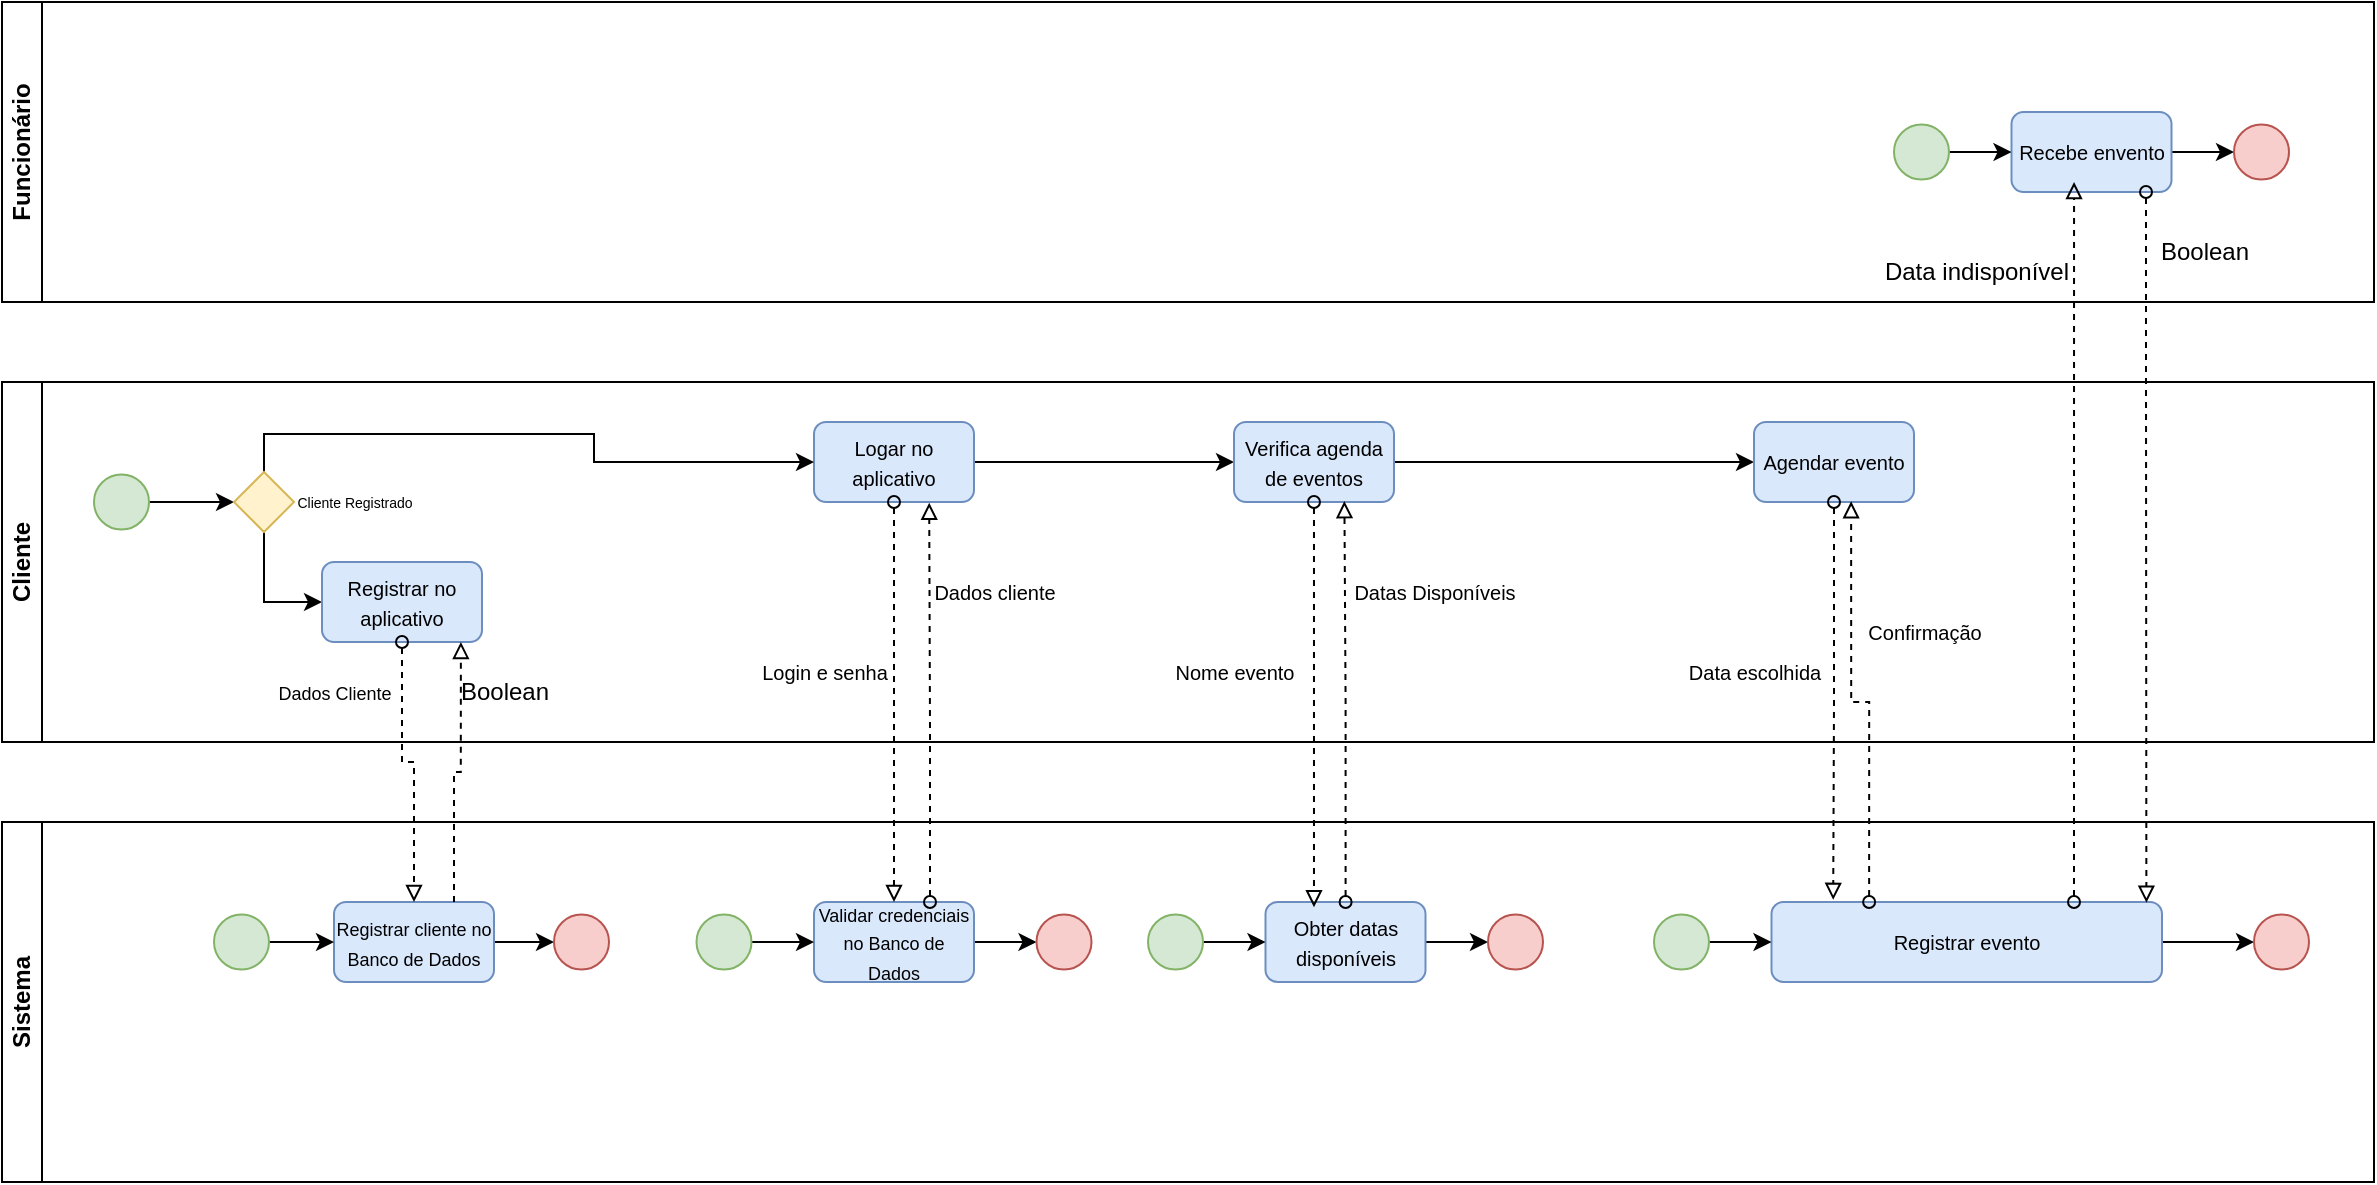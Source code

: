 <mxfile version="24.0.6" type="device">
  <diagram name="Página-1" id="trbuVslvOLxorggExVav">
    <mxGraphModel dx="2049" dy="1117" grid="1" gridSize="10" guides="1" tooltips="1" connect="1" arrows="1" fold="1" page="1" pageScale="1" pageWidth="827" pageHeight="1169" math="0" shadow="0">
      <root>
        <mxCell id="0" />
        <mxCell id="1" parent="0" />
        <mxCell id="CR3bCK5xrk-jNO6QwSpg-9" value="Funcionário" style="swimlane;startSize=20;horizontal=0;html=1;whiteSpace=wrap;" vertex="1" parent="1">
          <mxGeometry x="254" y="70" width="1186" height="150" as="geometry" />
        </mxCell>
        <mxCell id="CR3bCK5xrk-jNO6QwSpg-66" value="" style="edgeStyle=orthogonalEdgeStyle;rounded=0;orthogonalLoop=1;jettySize=auto;html=1;" edge="1" parent="CR3bCK5xrk-jNO6QwSpg-9" source="CR3bCK5xrk-jNO6QwSpg-67" target="CR3bCK5xrk-jNO6QwSpg-70">
          <mxGeometry relative="1" as="geometry" />
        </mxCell>
        <mxCell id="CR3bCK5xrk-jNO6QwSpg-67" value="&lt;span style=&quot;font-size: 10px;&quot;&gt;Recebe envento&lt;/span&gt;" style="rounded=1;whiteSpace=wrap;html=1;fillColor=#dae8fc;strokeColor=#6c8ebf;" vertex="1" parent="CR3bCK5xrk-jNO6QwSpg-9">
          <mxGeometry x="1004.75" y="55" width="80" height="40" as="geometry" />
        </mxCell>
        <mxCell id="CR3bCK5xrk-jNO6QwSpg-68" value="" style="edgeStyle=orthogonalEdgeStyle;rounded=0;orthogonalLoop=1;jettySize=auto;html=1;" edge="1" parent="CR3bCK5xrk-jNO6QwSpg-9" source="CR3bCK5xrk-jNO6QwSpg-69" target="CR3bCK5xrk-jNO6QwSpg-67">
          <mxGeometry relative="1" as="geometry" />
        </mxCell>
        <mxCell id="CR3bCK5xrk-jNO6QwSpg-69" value="" style="ellipse;whiteSpace=wrap;html=1;aspect=fixed;fillColor=#d5e8d4;strokeColor=#82b366;fontStyle=1" vertex="1" parent="CR3bCK5xrk-jNO6QwSpg-9">
          <mxGeometry x="946" y="61.25" width="27.5" height="27.5" as="geometry" />
        </mxCell>
        <mxCell id="CR3bCK5xrk-jNO6QwSpg-70" value="" style="ellipse;whiteSpace=wrap;html=1;aspect=fixed;fillColor=#f8cecc;strokeColor=#b85450;" vertex="1" parent="CR3bCK5xrk-jNO6QwSpg-9">
          <mxGeometry x="1116" y="61.25" width="27.5" height="27.5" as="geometry" />
        </mxCell>
        <mxCell id="CR3bCK5xrk-jNO6QwSpg-80" value="Boolean" style="text;html=1;align=center;verticalAlign=middle;resizable=0;points=[];autosize=1;strokeColor=none;fillColor=none;" vertex="1" parent="CR3bCK5xrk-jNO6QwSpg-9">
          <mxGeometry x="1066" y="110" width="70" height="30" as="geometry" />
        </mxCell>
        <mxCell id="CR3bCK5xrk-jNO6QwSpg-81" value="Data indisponível" style="text;html=1;align=center;verticalAlign=middle;resizable=0;points=[];autosize=1;strokeColor=none;fillColor=none;" vertex="1" parent="CR3bCK5xrk-jNO6QwSpg-9">
          <mxGeometry x="927" y="120" width="120" height="30" as="geometry" />
        </mxCell>
        <mxCell id="CR3bCK5xrk-jNO6QwSpg-10" value="Cliente" style="swimlane;startSize=20;horizontal=0;html=1;whiteSpace=wrap;" vertex="1" parent="1">
          <mxGeometry x="254" y="260" width="1186" height="180" as="geometry">
            <mxRectangle x="254" y="300" width="40" height="70" as="alternateBounds" />
          </mxGeometry>
        </mxCell>
        <mxCell id="CR3bCK5xrk-jNO6QwSpg-19" value="" style="edgeStyle=orthogonalEdgeStyle;rounded=0;orthogonalLoop=1;jettySize=auto;html=1;" edge="1" parent="CR3bCK5xrk-jNO6QwSpg-10" source="CR3bCK5xrk-jNO6QwSpg-12" target="CR3bCK5xrk-jNO6QwSpg-17">
          <mxGeometry relative="1" as="geometry" />
        </mxCell>
        <mxCell id="CR3bCK5xrk-jNO6QwSpg-12" value="" style="ellipse;whiteSpace=wrap;html=1;aspect=fixed;fillColor=#d5e8d4;strokeColor=#82b366;" vertex="1" parent="CR3bCK5xrk-jNO6QwSpg-10">
          <mxGeometry x="46" y="46.25" width="27.5" height="27.5" as="geometry" />
        </mxCell>
        <mxCell id="CR3bCK5xrk-jNO6QwSpg-45" style="edgeStyle=orthogonalEdgeStyle;rounded=0;orthogonalLoop=1;jettySize=auto;html=1;" edge="1" parent="CR3bCK5xrk-jNO6QwSpg-10" source="CR3bCK5xrk-jNO6QwSpg-15" target="CR3bCK5xrk-jNO6QwSpg-44">
          <mxGeometry relative="1" as="geometry" />
        </mxCell>
        <mxCell id="CR3bCK5xrk-jNO6QwSpg-15" value="&lt;font style=&quot;font-size: 10px;&quot;&gt;Logar no aplicativo&lt;/font&gt;" style="rounded=1;whiteSpace=wrap;html=1;fillColor=#dae8fc;strokeColor=#6c8ebf;" vertex="1" parent="CR3bCK5xrk-jNO6QwSpg-10">
          <mxGeometry x="406" y="20" width="80" height="40" as="geometry" />
        </mxCell>
        <mxCell id="CR3bCK5xrk-jNO6QwSpg-20" style="edgeStyle=orthogonalEdgeStyle;rounded=0;orthogonalLoop=1;jettySize=auto;html=1;entryX=0;entryY=0.5;entryDx=0;entryDy=0;" edge="1" parent="CR3bCK5xrk-jNO6QwSpg-10" source="CR3bCK5xrk-jNO6QwSpg-17" target="CR3bCK5xrk-jNO6QwSpg-15">
          <mxGeometry relative="1" as="geometry">
            <Array as="points">
              <mxPoint x="131" y="26" />
              <mxPoint x="296" y="26" />
            </Array>
          </mxGeometry>
        </mxCell>
        <mxCell id="CR3bCK5xrk-jNO6QwSpg-30" style="edgeStyle=orthogonalEdgeStyle;rounded=0;orthogonalLoop=1;jettySize=auto;html=1;entryX=0;entryY=0.5;entryDx=0;entryDy=0;" edge="1" parent="CR3bCK5xrk-jNO6QwSpg-10" source="CR3bCK5xrk-jNO6QwSpg-17" target="CR3bCK5xrk-jNO6QwSpg-29">
          <mxGeometry relative="1" as="geometry">
            <Array as="points">
              <mxPoint x="131" y="110" />
            </Array>
          </mxGeometry>
        </mxCell>
        <mxCell id="CR3bCK5xrk-jNO6QwSpg-17" value="" style="rhombus;whiteSpace=wrap;html=1;fillColor=#fff2cc;strokeColor=#d6b656;" vertex="1" parent="CR3bCK5xrk-jNO6QwSpg-10">
          <mxGeometry x="116" y="45" width="30" height="30" as="geometry" />
        </mxCell>
        <mxCell id="CR3bCK5xrk-jNO6QwSpg-23" value="&lt;font style=&quot;font-size: 7px;&quot;&gt;Cliente Registrado&lt;/font&gt;" style="text;html=1;align=center;verticalAlign=middle;resizable=0;points=[];autosize=1;strokeColor=none;fillColor=none;" vertex="1" parent="CR3bCK5xrk-jNO6QwSpg-10">
          <mxGeometry x="136" y="43.75" width="80" height="30" as="geometry" />
        </mxCell>
        <mxCell id="CR3bCK5xrk-jNO6QwSpg-29" value="&lt;span style=&quot;font-size: 10px;&quot;&gt;Registrar no aplicativo&lt;/span&gt;" style="rounded=1;whiteSpace=wrap;html=1;fillColor=#dae8fc;strokeColor=#6c8ebf;" vertex="1" parent="CR3bCK5xrk-jNO6QwSpg-10">
          <mxGeometry x="160" y="90" width="80" height="40" as="geometry" />
        </mxCell>
        <mxCell id="CR3bCK5xrk-jNO6QwSpg-57" value="" style="edgeStyle=orthogonalEdgeStyle;rounded=0;orthogonalLoop=1;jettySize=auto;html=1;" edge="1" parent="CR3bCK5xrk-jNO6QwSpg-10" source="CR3bCK5xrk-jNO6QwSpg-44" target="CR3bCK5xrk-jNO6QwSpg-55">
          <mxGeometry relative="1" as="geometry" />
        </mxCell>
        <mxCell id="CR3bCK5xrk-jNO6QwSpg-44" value="&lt;font style=&quot;font-size: 10px;&quot;&gt;Verifica agenda de eventos&lt;/font&gt;" style="rounded=1;whiteSpace=wrap;html=1;fillColor=#dae8fc;strokeColor=#6c8ebf;" vertex="1" parent="CR3bCK5xrk-jNO6QwSpg-10">
          <mxGeometry x="616" y="20" width="80" height="40" as="geometry" />
        </mxCell>
        <mxCell id="CR3bCK5xrk-jNO6QwSpg-55" value="&lt;font style=&quot;font-size: 10px;&quot;&gt;Agendar evento&lt;/font&gt;" style="rounded=1;whiteSpace=wrap;html=1;fillColor=#dae8fc;strokeColor=#6c8ebf;" vertex="1" parent="CR3bCK5xrk-jNO6QwSpg-10">
          <mxGeometry x="876" y="20" width="80" height="40" as="geometry" />
        </mxCell>
        <mxCell id="CR3bCK5xrk-jNO6QwSpg-73" value="&lt;font size=&quot;1&quot;&gt;Login e senha&lt;/font&gt;" style="text;html=1;align=center;verticalAlign=middle;resizable=0;points=[];autosize=1;strokeColor=none;fillColor=none;" vertex="1" parent="CR3bCK5xrk-jNO6QwSpg-10">
          <mxGeometry x="366" y="130" width="90" height="30" as="geometry" />
        </mxCell>
        <mxCell id="CR3bCK5xrk-jNO6QwSpg-74" value="&lt;font size=&quot;1&quot;&gt;Dados cliente&lt;/font&gt;" style="text;html=1;align=center;verticalAlign=middle;resizable=0;points=[];autosize=1;strokeColor=none;fillColor=none;" vertex="1" parent="CR3bCK5xrk-jNO6QwSpg-10">
          <mxGeometry x="456" y="90" width="80" height="30" as="geometry" />
        </mxCell>
        <mxCell id="CR3bCK5xrk-jNO6QwSpg-75" value="&lt;font size=&quot;1&quot;&gt;Datas Disponíveis&lt;/font&gt;" style="text;html=1;align=center;verticalAlign=middle;resizable=0;points=[];autosize=1;strokeColor=none;fillColor=none;" vertex="1" parent="CR3bCK5xrk-jNO6QwSpg-10">
          <mxGeometry x="666" y="90" width="100" height="30" as="geometry" />
        </mxCell>
        <mxCell id="CR3bCK5xrk-jNO6QwSpg-76" value="&lt;font size=&quot;1&quot;&gt;Nome evento&lt;/font&gt;" style="text;html=1;align=center;verticalAlign=middle;resizable=0;points=[];autosize=1;strokeColor=none;fillColor=none;" vertex="1" parent="CR3bCK5xrk-jNO6QwSpg-10">
          <mxGeometry x="576" y="130" width="80" height="30" as="geometry" />
        </mxCell>
        <mxCell id="CR3bCK5xrk-jNO6QwSpg-77" value="&lt;font size=&quot;1&quot;&gt;Data escolhida&lt;/font&gt;" style="text;html=1;align=center;verticalAlign=middle;resizable=0;points=[];autosize=1;strokeColor=none;fillColor=none;" vertex="1" parent="CR3bCK5xrk-jNO6QwSpg-10">
          <mxGeometry x="831" y="130" width="90" height="30" as="geometry" />
        </mxCell>
        <mxCell id="CR3bCK5xrk-jNO6QwSpg-78" value="&lt;font size=&quot;1&quot;&gt;Confirmação&lt;/font&gt;" style="text;html=1;align=center;verticalAlign=middle;resizable=0;points=[];autosize=1;strokeColor=none;fillColor=none;" vertex="1" parent="CR3bCK5xrk-jNO6QwSpg-10">
          <mxGeometry x="921" y="110" width="80" height="30" as="geometry" />
        </mxCell>
        <mxCell id="CR3bCK5xrk-jNO6QwSpg-83" value="Boolean" style="text;html=1;align=center;verticalAlign=middle;resizable=0;points=[];autosize=1;strokeColor=none;fillColor=none;" vertex="1" parent="CR3bCK5xrk-jNO6QwSpg-10">
          <mxGeometry x="216" y="140" width="70" height="30" as="geometry" />
        </mxCell>
        <mxCell id="CR3bCK5xrk-jNO6QwSpg-72" value="&lt;font style=&quot;font-size: 9px;&quot;&gt;Dados Cliente&lt;/font&gt;" style="text;html=1;align=center;verticalAlign=middle;resizable=0;points=[];autosize=1;strokeColor=none;fillColor=none;" vertex="1" parent="CR3bCK5xrk-jNO6QwSpg-10">
          <mxGeometry x="126" y="140" width="80" height="30" as="geometry" />
        </mxCell>
        <mxCell id="CR3bCK5xrk-jNO6QwSpg-11" value="Sistema" style="swimlane;startSize=20;horizontal=0;html=1;whiteSpace=wrap;" vertex="1" parent="1">
          <mxGeometry x="254" y="480" width="1186" height="180" as="geometry" />
        </mxCell>
        <mxCell id="CR3bCK5xrk-jNO6QwSpg-36" value="" style="edgeStyle=orthogonalEdgeStyle;rounded=0;orthogonalLoop=1;jettySize=auto;html=1;" edge="1" parent="CR3bCK5xrk-jNO6QwSpg-11" source="CR3bCK5xrk-jNO6QwSpg-21" target="CR3bCK5xrk-jNO6QwSpg-35">
          <mxGeometry relative="1" as="geometry" />
        </mxCell>
        <mxCell id="CR3bCK5xrk-jNO6QwSpg-21" value="&lt;font style=&quot;font-size: 9px;&quot;&gt;Registrar cliente no Banco de Dados&lt;/font&gt;" style="rounded=1;whiteSpace=wrap;html=1;fillColor=#dae8fc;strokeColor=#6c8ebf;" vertex="1" parent="CR3bCK5xrk-jNO6QwSpg-11">
          <mxGeometry x="166" y="40" width="80" height="40" as="geometry" />
        </mxCell>
        <mxCell id="CR3bCK5xrk-jNO6QwSpg-34" value="" style="edgeStyle=orthogonalEdgeStyle;rounded=0;orthogonalLoop=1;jettySize=auto;html=1;" edge="1" parent="CR3bCK5xrk-jNO6QwSpg-11" source="CR3bCK5xrk-jNO6QwSpg-32" target="CR3bCK5xrk-jNO6QwSpg-21">
          <mxGeometry relative="1" as="geometry" />
        </mxCell>
        <mxCell id="CR3bCK5xrk-jNO6QwSpg-32" value="" style="ellipse;whiteSpace=wrap;html=1;aspect=fixed;fillColor=#d5e8d4;strokeColor=#82b366;fontStyle=1" vertex="1" parent="CR3bCK5xrk-jNO6QwSpg-11">
          <mxGeometry x="106" y="46.25" width="27.5" height="27.5" as="geometry" />
        </mxCell>
        <mxCell id="CR3bCK5xrk-jNO6QwSpg-35" value="" style="ellipse;whiteSpace=wrap;html=1;aspect=fixed;fillColor=#f8cecc;strokeColor=#b85450;" vertex="1" parent="CR3bCK5xrk-jNO6QwSpg-11">
          <mxGeometry x="276" y="46.25" width="27.5" height="27.5" as="geometry" />
        </mxCell>
        <mxCell id="CR3bCK5xrk-jNO6QwSpg-42" value="" style="edgeStyle=orthogonalEdgeStyle;rounded=0;orthogonalLoop=1;jettySize=auto;html=1;" edge="1" parent="CR3bCK5xrk-jNO6QwSpg-11" source="CR3bCK5xrk-jNO6QwSpg-37" target="CR3bCK5xrk-jNO6QwSpg-40">
          <mxGeometry relative="1" as="geometry" />
        </mxCell>
        <mxCell id="CR3bCK5xrk-jNO6QwSpg-37" value="&lt;font style=&quot;font-size: 9px;&quot;&gt;Validar credenciais no Banco de Dados&lt;/font&gt;" style="rounded=1;whiteSpace=wrap;html=1;fillColor=#dae8fc;strokeColor=#6c8ebf;" vertex="1" parent="CR3bCK5xrk-jNO6QwSpg-11">
          <mxGeometry x="406" y="40" width="80" height="40" as="geometry" />
        </mxCell>
        <mxCell id="CR3bCK5xrk-jNO6QwSpg-41" value="" style="edgeStyle=orthogonalEdgeStyle;rounded=0;orthogonalLoop=1;jettySize=auto;html=1;" edge="1" parent="CR3bCK5xrk-jNO6QwSpg-11" source="CR3bCK5xrk-jNO6QwSpg-39" target="CR3bCK5xrk-jNO6QwSpg-37">
          <mxGeometry relative="1" as="geometry" />
        </mxCell>
        <mxCell id="CR3bCK5xrk-jNO6QwSpg-39" value="" style="ellipse;whiteSpace=wrap;html=1;aspect=fixed;fillColor=#d5e8d4;strokeColor=#82b366;fontStyle=1" vertex="1" parent="CR3bCK5xrk-jNO6QwSpg-11">
          <mxGeometry x="347.25" y="46.25" width="27.5" height="27.5" as="geometry" />
        </mxCell>
        <mxCell id="CR3bCK5xrk-jNO6QwSpg-40" value="" style="ellipse;whiteSpace=wrap;html=1;aspect=fixed;fillColor=#f8cecc;strokeColor=#b85450;" vertex="1" parent="CR3bCK5xrk-jNO6QwSpg-11">
          <mxGeometry x="517.25" y="46.25" width="27.5" height="27.5" as="geometry" />
        </mxCell>
        <mxCell id="CR3bCK5xrk-jNO6QwSpg-48" value="" style="edgeStyle=orthogonalEdgeStyle;rounded=0;orthogonalLoop=1;jettySize=auto;html=1;" edge="1" parent="CR3bCK5xrk-jNO6QwSpg-11" source="CR3bCK5xrk-jNO6QwSpg-49" target="CR3bCK5xrk-jNO6QwSpg-52">
          <mxGeometry relative="1" as="geometry" />
        </mxCell>
        <mxCell id="CR3bCK5xrk-jNO6QwSpg-49" value="&lt;span style=&quot;font-size: 10px;&quot;&gt;Obter datas disponíveis&lt;/span&gt;" style="rounded=1;whiteSpace=wrap;html=1;fillColor=#dae8fc;strokeColor=#6c8ebf;" vertex="1" parent="CR3bCK5xrk-jNO6QwSpg-11">
          <mxGeometry x="631.75" y="40" width="80" height="40" as="geometry" />
        </mxCell>
        <mxCell id="CR3bCK5xrk-jNO6QwSpg-50" value="" style="edgeStyle=orthogonalEdgeStyle;rounded=0;orthogonalLoop=1;jettySize=auto;html=1;" edge="1" parent="CR3bCK5xrk-jNO6QwSpg-11" source="CR3bCK5xrk-jNO6QwSpg-51" target="CR3bCK5xrk-jNO6QwSpg-49">
          <mxGeometry relative="1" as="geometry" />
        </mxCell>
        <mxCell id="CR3bCK5xrk-jNO6QwSpg-51" value="" style="ellipse;whiteSpace=wrap;html=1;aspect=fixed;fillColor=#d5e8d4;strokeColor=#82b366;fontStyle=1" vertex="1" parent="CR3bCK5xrk-jNO6QwSpg-11">
          <mxGeometry x="573" y="46.25" width="27.5" height="27.5" as="geometry" />
        </mxCell>
        <mxCell id="CR3bCK5xrk-jNO6QwSpg-52" value="" style="ellipse;whiteSpace=wrap;html=1;aspect=fixed;fillColor=#f8cecc;strokeColor=#b85450;" vertex="1" parent="CR3bCK5xrk-jNO6QwSpg-11">
          <mxGeometry x="743" y="46.25" width="27.5" height="27.5" as="geometry" />
        </mxCell>
        <mxCell id="CR3bCK5xrk-jNO6QwSpg-58" value="" style="edgeStyle=orthogonalEdgeStyle;rounded=0;orthogonalLoop=1;jettySize=auto;html=1;" edge="1" parent="CR3bCK5xrk-jNO6QwSpg-11" source="CR3bCK5xrk-jNO6QwSpg-59" target="CR3bCK5xrk-jNO6QwSpg-62">
          <mxGeometry relative="1" as="geometry" />
        </mxCell>
        <mxCell id="CR3bCK5xrk-jNO6QwSpg-59" value="&lt;span style=&quot;font-size: 10px;&quot;&gt;Registrar evento&lt;/span&gt;" style="rounded=1;whiteSpace=wrap;html=1;fillColor=#dae8fc;strokeColor=#6c8ebf;" vertex="1" parent="CR3bCK5xrk-jNO6QwSpg-11">
          <mxGeometry x="884.75" y="40" width="195.25" height="40" as="geometry" />
        </mxCell>
        <mxCell id="CR3bCK5xrk-jNO6QwSpg-60" value="" style="edgeStyle=orthogonalEdgeStyle;rounded=0;orthogonalLoop=1;jettySize=auto;html=1;" edge="1" parent="CR3bCK5xrk-jNO6QwSpg-11" source="CR3bCK5xrk-jNO6QwSpg-61" target="CR3bCK5xrk-jNO6QwSpg-59">
          <mxGeometry relative="1" as="geometry" />
        </mxCell>
        <mxCell id="CR3bCK5xrk-jNO6QwSpg-61" value="" style="ellipse;whiteSpace=wrap;html=1;aspect=fixed;fillColor=#d5e8d4;strokeColor=#82b366;fontStyle=1" vertex="1" parent="CR3bCK5xrk-jNO6QwSpg-11">
          <mxGeometry x="826" y="46.25" width="27.5" height="27.5" as="geometry" />
        </mxCell>
        <mxCell id="CR3bCK5xrk-jNO6QwSpg-62" value="" style="ellipse;whiteSpace=wrap;html=1;aspect=fixed;fillColor=#f8cecc;strokeColor=#b85450;" vertex="1" parent="CR3bCK5xrk-jNO6QwSpg-11">
          <mxGeometry x="1126" y="46.25" width="27.5" height="27.5" as="geometry" />
        </mxCell>
        <mxCell id="CR3bCK5xrk-jNO6QwSpg-31" style="edgeStyle=orthogonalEdgeStyle;rounded=0;orthogonalLoop=1;jettySize=auto;html=1;entryX=0.5;entryY=0;entryDx=0;entryDy=0;dashed=1;startArrow=oval;startFill=0;endArrow=block;endFill=0;" edge="1" parent="1" source="CR3bCK5xrk-jNO6QwSpg-29" target="CR3bCK5xrk-jNO6QwSpg-21">
          <mxGeometry relative="1" as="geometry">
            <Array as="points">
              <mxPoint x="454" y="450" />
              <mxPoint x="460" y="450" />
            </Array>
          </mxGeometry>
        </mxCell>
        <mxCell id="CR3bCK5xrk-jNO6QwSpg-38" style="edgeStyle=orthogonalEdgeStyle;rounded=0;orthogonalLoop=1;jettySize=auto;html=1;startArrow=oval;startFill=0;endArrow=block;endFill=0;dashed=1;" edge="1" parent="1" source="CR3bCK5xrk-jNO6QwSpg-15" target="CR3bCK5xrk-jNO6QwSpg-37">
          <mxGeometry relative="1" as="geometry" />
        </mxCell>
        <mxCell id="CR3bCK5xrk-jNO6QwSpg-43" style="edgeStyle=orthogonalEdgeStyle;rounded=0;orthogonalLoop=1;jettySize=auto;html=1;entryX=0.72;entryY=1.009;entryDx=0;entryDy=0;entryPerimeter=0;startArrow=oval;startFill=0;endArrow=block;endFill=0;dashed=1;" edge="1" parent="1" source="CR3bCK5xrk-jNO6QwSpg-37" target="CR3bCK5xrk-jNO6QwSpg-15">
          <mxGeometry relative="1" as="geometry">
            <Array as="points">
              <mxPoint x="718" y="433" />
              <mxPoint x="718" y="433" />
            </Array>
          </mxGeometry>
        </mxCell>
        <mxCell id="CR3bCK5xrk-jNO6QwSpg-53" style="edgeStyle=orthogonalEdgeStyle;rounded=0;orthogonalLoop=1;jettySize=auto;html=1;entryX=0.303;entryY=0.065;entryDx=0;entryDy=0;entryPerimeter=0;startArrow=oval;startFill=0;dashed=1;endArrow=block;endFill=0;" edge="1" parent="1" source="CR3bCK5xrk-jNO6QwSpg-44" target="CR3bCK5xrk-jNO6QwSpg-49">
          <mxGeometry relative="1" as="geometry" />
        </mxCell>
        <mxCell id="CR3bCK5xrk-jNO6QwSpg-54" style="edgeStyle=orthogonalEdgeStyle;rounded=0;orthogonalLoop=1;jettySize=auto;html=1;entryX=0.69;entryY=0.989;entryDx=0;entryDy=0;entryPerimeter=0;startArrow=oval;startFill=0;dashed=1;endArrow=block;endFill=0;" edge="1" parent="1" source="CR3bCK5xrk-jNO6QwSpg-49" target="CR3bCK5xrk-jNO6QwSpg-44">
          <mxGeometry relative="1" as="geometry" />
        </mxCell>
        <mxCell id="CR3bCK5xrk-jNO6QwSpg-63" style="edgeStyle=orthogonalEdgeStyle;rounded=0;orthogonalLoop=1;jettySize=auto;html=1;entryX=0.158;entryY=-0.027;entryDx=0;entryDy=0;entryPerimeter=0;dashed=1;startArrow=oval;startFill=0;endArrow=block;endFill=0;" edge="1" parent="1" source="CR3bCK5xrk-jNO6QwSpg-55" target="CR3bCK5xrk-jNO6QwSpg-59">
          <mxGeometry relative="1" as="geometry" />
        </mxCell>
        <mxCell id="CR3bCK5xrk-jNO6QwSpg-64" style="edgeStyle=orthogonalEdgeStyle;rounded=0;orthogonalLoop=1;jettySize=auto;html=1;entryX=0.607;entryY=0.991;entryDx=0;entryDy=0;entryPerimeter=0;dashed=1;startArrow=oval;startFill=0;endArrow=block;endFill=0;exitX=0.25;exitY=0;exitDx=0;exitDy=0;" edge="1" parent="1" source="CR3bCK5xrk-jNO6QwSpg-59" target="CR3bCK5xrk-jNO6QwSpg-55">
          <mxGeometry relative="1" as="geometry" />
        </mxCell>
        <mxCell id="CR3bCK5xrk-jNO6QwSpg-71" style="edgeStyle=orthogonalEdgeStyle;rounded=0;orthogonalLoop=1;jettySize=auto;html=1;entryX=0.391;entryY=0.875;entryDx=0;entryDy=0;entryPerimeter=0;dashed=1;startArrow=oval;startFill=0;endArrow=block;endFill=0;" edge="1" parent="1" source="CR3bCK5xrk-jNO6QwSpg-59" target="CR3bCK5xrk-jNO6QwSpg-67">
          <mxGeometry relative="1" as="geometry">
            <Array as="points">
              <mxPoint x="1290" y="430" />
              <mxPoint x="1290" y="430" />
            </Array>
          </mxGeometry>
        </mxCell>
        <mxCell id="CR3bCK5xrk-jNO6QwSpg-79" style="edgeStyle=orthogonalEdgeStyle;rounded=0;orthogonalLoop=1;jettySize=auto;html=1;entryX=0.96;entryY=0.008;entryDx=0;entryDy=0;entryPerimeter=0;startArrow=oval;startFill=0;dashed=1;endArrow=block;endFill=0;" edge="1" parent="1" source="CR3bCK5xrk-jNO6QwSpg-67" target="CR3bCK5xrk-jNO6QwSpg-59">
          <mxGeometry relative="1" as="geometry">
            <Array as="points">
              <mxPoint x="1326" y="250" />
              <mxPoint x="1326" y="250" />
            </Array>
          </mxGeometry>
        </mxCell>
        <mxCell id="CR3bCK5xrk-jNO6QwSpg-82" style="edgeStyle=orthogonalEdgeStyle;rounded=0;orthogonalLoop=1;jettySize=auto;html=1;entryX=0.868;entryY=0.999;entryDx=0;entryDy=0;entryPerimeter=0;dashed=1;endArrow=block;endFill=0;" edge="1" parent="1" source="CR3bCK5xrk-jNO6QwSpg-21" target="CR3bCK5xrk-jNO6QwSpg-29">
          <mxGeometry relative="1" as="geometry">
            <Array as="points">
              <mxPoint x="480" y="455" />
              <mxPoint x="483" y="455" />
            </Array>
          </mxGeometry>
        </mxCell>
      </root>
    </mxGraphModel>
  </diagram>
</mxfile>
